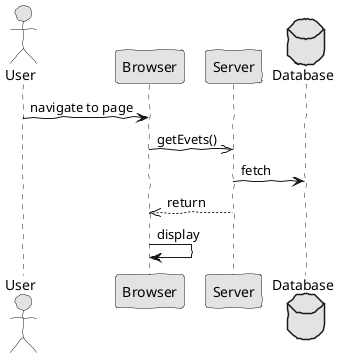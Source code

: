 @startuml  analysis.png
skinparam handwritten true
skinparam monochrome true
skinparam packageStyle rect
skinparam defaultFontName FG Virgil
skinparam shadowing false

actor User

User -> Browser : navigate to page
Browser ->> Server : getEvets()

database Database

Server -> Database : fetch

Server -->> Browser : return

Browser -> Browser : display

@enduml
